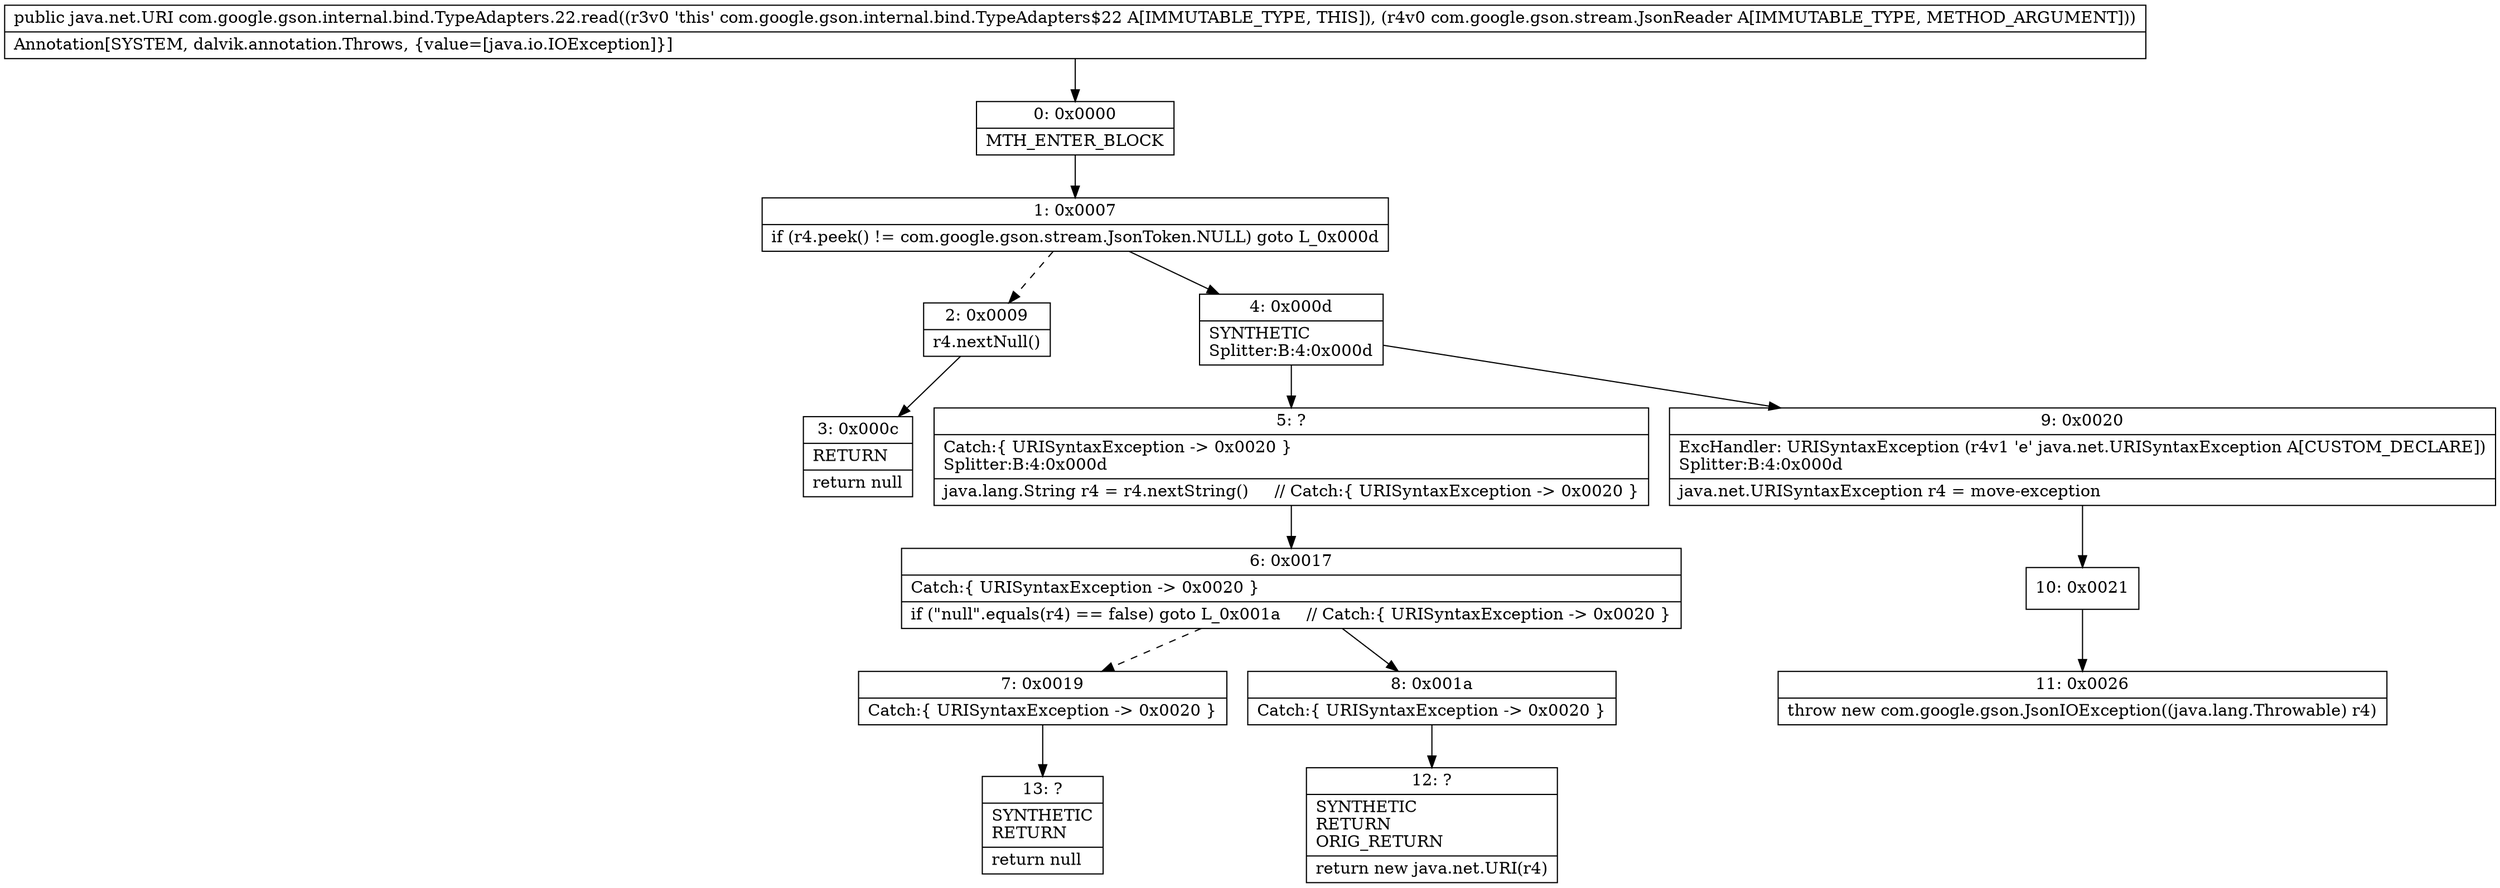 digraph "CFG forcom.google.gson.internal.bind.TypeAdapters.22.read(Lcom\/google\/gson\/stream\/JsonReader;)Ljava\/net\/URI;" {
Node_0 [shape=record,label="{0\:\ 0x0000|MTH_ENTER_BLOCK\l}"];
Node_1 [shape=record,label="{1\:\ 0x0007|if (r4.peek() != com.google.gson.stream.JsonToken.NULL) goto L_0x000d\l}"];
Node_2 [shape=record,label="{2\:\ 0x0009|r4.nextNull()\l}"];
Node_3 [shape=record,label="{3\:\ 0x000c|RETURN\l|return null\l}"];
Node_4 [shape=record,label="{4\:\ 0x000d|SYNTHETIC\lSplitter:B:4:0x000d\l}"];
Node_5 [shape=record,label="{5\:\ ?|Catch:\{ URISyntaxException \-\> 0x0020 \}\lSplitter:B:4:0x000d\l|java.lang.String r4 = r4.nextString()     \/\/ Catch:\{ URISyntaxException \-\> 0x0020 \}\l}"];
Node_6 [shape=record,label="{6\:\ 0x0017|Catch:\{ URISyntaxException \-\> 0x0020 \}\l|if (\"null\".equals(r4) == false) goto L_0x001a     \/\/ Catch:\{ URISyntaxException \-\> 0x0020 \}\l}"];
Node_7 [shape=record,label="{7\:\ 0x0019|Catch:\{ URISyntaxException \-\> 0x0020 \}\l}"];
Node_8 [shape=record,label="{8\:\ 0x001a|Catch:\{ URISyntaxException \-\> 0x0020 \}\l}"];
Node_9 [shape=record,label="{9\:\ 0x0020|ExcHandler: URISyntaxException (r4v1 'e' java.net.URISyntaxException A[CUSTOM_DECLARE])\lSplitter:B:4:0x000d\l|java.net.URISyntaxException r4 = move\-exception\l}"];
Node_10 [shape=record,label="{10\:\ 0x0021}"];
Node_11 [shape=record,label="{11\:\ 0x0026|throw new com.google.gson.JsonIOException((java.lang.Throwable) r4)\l}"];
Node_12 [shape=record,label="{12\:\ ?|SYNTHETIC\lRETURN\lORIG_RETURN\l|return new java.net.URI(r4)\l}"];
Node_13 [shape=record,label="{13\:\ ?|SYNTHETIC\lRETURN\l|return null\l}"];
MethodNode[shape=record,label="{public java.net.URI com.google.gson.internal.bind.TypeAdapters.22.read((r3v0 'this' com.google.gson.internal.bind.TypeAdapters$22 A[IMMUTABLE_TYPE, THIS]), (r4v0 com.google.gson.stream.JsonReader A[IMMUTABLE_TYPE, METHOD_ARGUMENT]))  | Annotation[SYSTEM, dalvik.annotation.Throws, \{value=[java.io.IOException]\}]\l}"];
MethodNode -> Node_0;
Node_0 -> Node_1;
Node_1 -> Node_2[style=dashed];
Node_1 -> Node_4;
Node_2 -> Node_3;
Node_4 -> Node_5;
Node_4 -> Node_9;
Node_5 -> Node_6;
Node_6 -> Node_7[style=dashed];
Node_6 -> Node_8;
Node_7 -> Node_13;
Node_8 -> Node_12;
Node_9 -> Node_10;
Node_10 -> Node_11;
}

